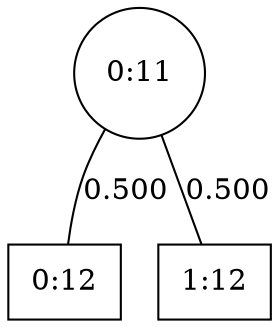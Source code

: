 graph G {
splines=true;
172 [shape=circle, label="0:11"]
172--173[label = 0.500, labelangle=110];
173 [shape=box, label="0:12"]
172--174[label = 0.500, labelangle=110];
174 [shape=box, label="1:12"]
}
